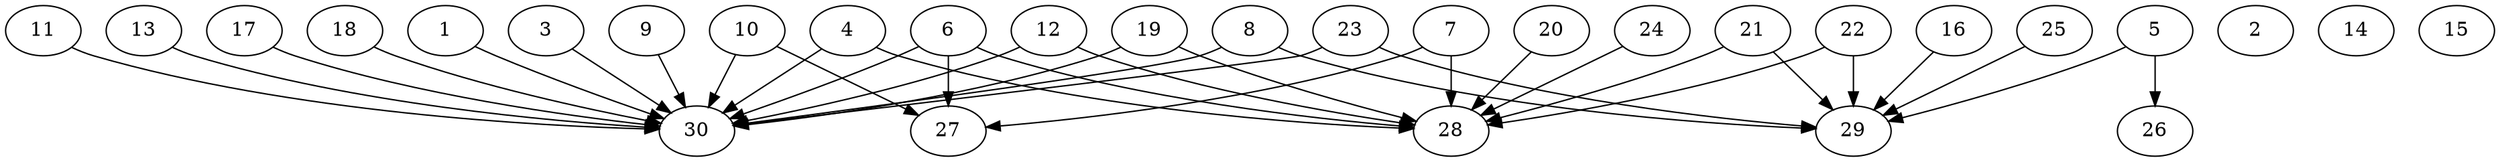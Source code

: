 // DAG automatically generated by daggen at Thu Oct  3 14:04:19 2019
// ./daggen --dot -n 30 --ccr 0.3 --fat 0.9 --regular 0.7 --density 0.6 --mindata 5242880 --maxdata 52428800 
digraph G {
  1 [size="52022613", alpha="0.13", expect_size="15606784"] 
  1 -> 30 [size ="15606784"]
  2 [size="127877120", alpha="0.04", expect_size="38363136"] 
  3 [size="75799893", alpha="0.09", expect_size="22739968"] 
  3 -> 30 [size ="22739968"]
  4 [size="59037013", alpha="0.13", expect_size="17711104"] 
  4 -> 28 [size ="17711104"]
  4 -> 30 [size ="17711104"]
  5 [size="82394453", alpha="0.09", expect_size="24718336"] 
  5 -> 26 [size ="24718336"]
  5 -> 29 [size ="24718336"]
  6 [size="125661867", alpha="0.18", expect_size="37698560"] 
  6 -> 27 [size ="37698560"]
  6 -> 28 [size ="37698560"]
  6 -> 30 [size ="37698560"]
  7 [size="44943360", alpha="0.06", expect_size="13483008"] 
  7 -> 27 [size ="13483008"]
  7 -> 28 [size ="13483008"]
  8 [size="95112533", alpha="0.09", expect_size="28533760"] 
  8 -> 29 [size ="28533760"]
  8 -> 30 [size ="28533760"]
  9 [size="74506240", alpha="0.12", expect_size="22351872"] 
  9 -> 30 [size ="22351872"]
  10 [size="164549973", alpha="0.08", expect_size="49364992"] 
  10 -> 27 [size ="49364992"]
  10 -> 30 [size ="49364992"]
  11 [size="104028160", alpha="0.11", expect_size="31208448"] 
  11 -> 30 [size ="31208448"]
  12 [size="51677867", alpha="0.00", expect_size="15503360"] 
  12 -> 28 [size ="15503360"]
  12 -> 30 [size ="15503360"]
  13 [size="81315840", alpha="0.14", expect_size="24394752"] 
  13 -> 30 [size ="24394752"]
  14 [size="155948373", alpha="0.08", expect_size="46784512"] 
  15 [size="104744960", alpha="0.04", expect_size="31423488"] 
  16 [size="172526933", alpha="0.17", expect_size="51758080"] 
  16 -> 29 [size ="51758080"]
  17 [size="155392000", alpha="0.03", expect_size="46617600"] 
  17 -> 30 [size ="46617600"]
  18 [size="47206400", alpha="0.07", expect_size="14161920"] 
  18 -> 30 [size ="14161920"]
  19 [size="114309120", alpha="0.15", expect_size="34292736"] 
  19 -> 28 [size ="34292736"]
  19 -> 30 [size ="34292736"]
  20 [size="49506987", alpha="0.00", expect_size="14852096"] 
  20 -> 28 [size ="14852096"]
  21 [size="113411413", alpha="0.11", expect_size="34023424"] 
  21 -> 28 [size ="34023424"]
  21 -> 29 [size ="34023424"]
  22 [size="45233493", alpha="0.15", expect_size="13570048"] 
  22 -> 28 [size ="13570048"]
  22 -> 29 [size ="13570048"]
  23 [size="46626133", alpha="0.07", expect_size="13987840"] 
  23 -> 29 [size ="13987840"]
  23 -> 30 [size ="13987840"]
  24 [size="159651840", alpha="0.03", expect_size="47895552"] 
  24 -> 28 [size ="47895552"]
  25 [size="67413333", alpha="0.09", expect_size="20224000"] 
  25 -> 29 [size ="20224000"]
  26 [size="96931840", alpha="0.08", expect_size="29079552"] 
  27 [size="75622400", alpha="0.10", expect_size="22686720"] 
  28 [size="99092480", alpha="0.02", expect_size="29727744"] 
  29 [size="157457067", alpha="0.02", expect_size="47237120"] 
  30 [size="114589013", alpha="0.00", expect_size="34376704"] 
}
